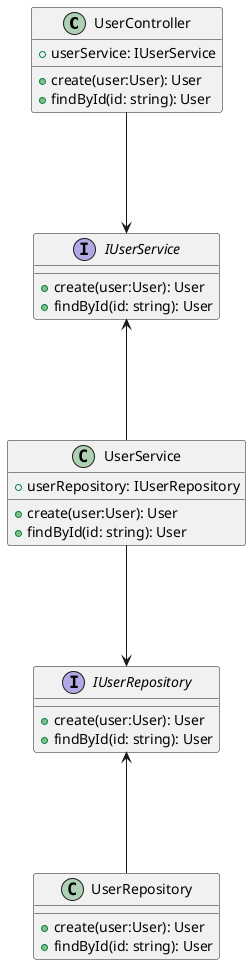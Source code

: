 @startuml

class UserController {
  +userService: IUserService
  +create(user:User): User
  +findById(id: string): User
}

interface IUserService {
  +create(user:User): User
  +findById(id: string): User
}

class UserService {
  +userRepository: IUserRepository
  +create(user:User): User
  +findById(id: string): User
}

interface IUserRepository {
  +create(user:User): User
  +findById(id: string): User
}

class UserRepository {
  +create(user:User): User
  +findById(id: string): User
}

UserController ---> IUserService
IUserService <--- UserService
UserService ---> IUserRepository
IUserRepository <--- UserRepository

@enduml
